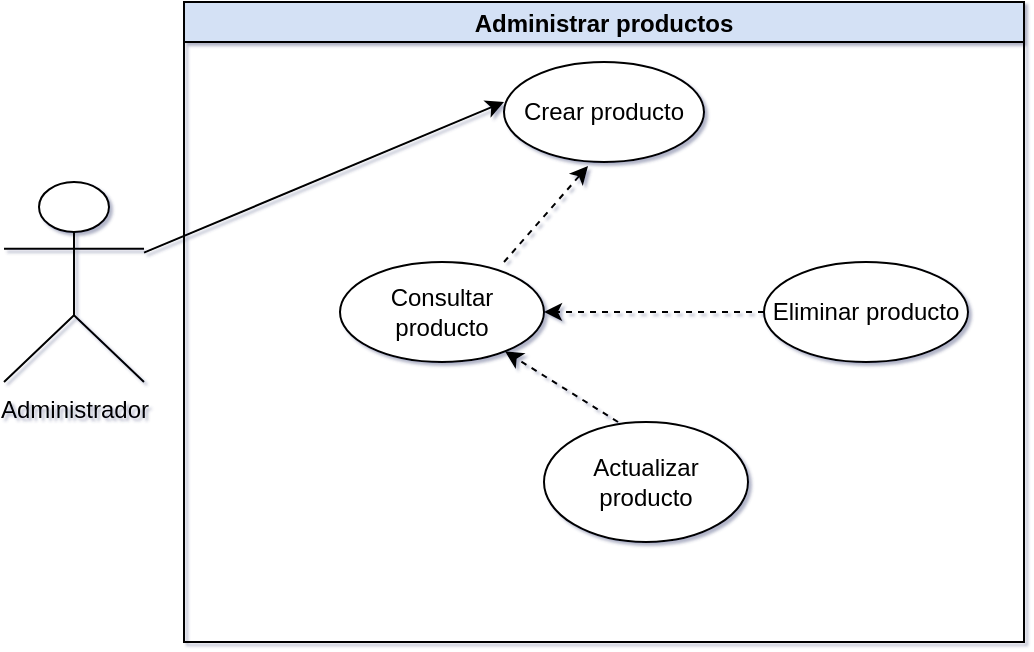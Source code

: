 <mxfile version="15.2.9" type="google" pages="2"><diagram name="Page-1" id="e7e014a7-5840-1c2e-5031-d8a46d1fe8dd"><mxGraphModel dx="868" dy="1562" grid="1" gridSize="10" guides="1" tooltips="1" connect="1" arrows="1" fold="1" page="1" pageScale="1" pageWidth="827" pageHeight="1169" background="#ffffff" math="0" shadow="1"><root><mxCell id="0"/><mxCell id="1" parent="0"/><mxCell id="AP3mF-5_AqiITcYru7Ct-41" value="Administrador" style="shape=umlActor;verticalLabelPosition=bottom;verticalAlign=top;html=1;outlineConnect=0;" parent="1" vertex="1"><mxGeometry x="120" y="-40" width="70" height="100" as="geometry"/></mxCell><mxCell id="AP3mF-5_AqiITcYru7Ct-43" value="Administrar productos" style="swimlane;fillColor=#D4E1F5;startSize=20;" parent="1" vertex="1"><mxGeometry x="210" y="-130" width="420" height="320" as="geometry"/></mxCell><mxCell id="AP3mF-5_AqiITcYru7Ct-51" value="Consultar producto" style="ellipse;whiteSpace=wrap;html=1;" parent="AP3mF-5_AqiITcYru7Ct-43" vertex="1"><mxGeometry x="78" y="130" width="102" height="50" as="geometry"/></mxCell><mxCell id="VM7OoC-Uda6QADOLbBne-54" value="Crear producto" style="ellipse;whiteSpace=wrap;html=1;" parent="AP3mF-5_AqiITcYru7Ct-43" vertex="1"><mxGeometry x="160" y="30" width="100" height="50" as="geometry"/></mxCell><mxCell id="ceJWjQGdg1S17Fdb98JM-2" value="Eliminar producto" style="ellipse;whiteSpace=wrap;html=1;" vertex="1" parent="AP3mF-5_AqiITcYru7Ct-43"><mxGeometry x="290" y="130" width="102" height="50" as="geometry"/></mxCell><mxCell id="ceJWjQGdg1S17Fdb98JM-1" value="Actualizar producto" style="ellipse;whiteSpace=wrap;html=1;" vertex="1" parent="AP3mF-5_AqiITcYru7Ct-43"><mxGeometry x="180" y="210" width="102" height="60" as="geometry"/></mxCell><mxCell id="ceJWjQGdg1S17Fdb98JM-3" value="" style="endArrow=classic;html=1;exitX=0.804;exitY=0;exitDx=0;exitDy=0;exitPerimeter=0;dashed=1;entryX=0.42;entryY=1.04;entryDx=0;entryDy=0;entryPerimeter=0;" edge="1" parent="AP3mF-5_AqiITcYru7Ct-43" source="AP3mF-5_AqiITcYru7Ct-51" target="VM7OoC-Uda6QADOLbBne-54"><mxGeometry width="50" height="50" relative="1" as="geometry"><mxPoint x="210" y="210" as="sourcePoint"/><mxPoint x="240" y="100" as="targetPoint"/></mxGeometry></mxCell><mxCell id="ceJWjQGdg1S17Fdb98JM-4" value="" style="endArrow=classic;html=1;exitX=0;exitY=0.5;exitDx=0;exitDy=0;entryX=1;entryY=0.5;entryDx=0;entryDy=0;dashed=1;" edge="1" parent="AP3mF-5_AqiITcYru7Ct-43" source="ceJWjQGdg1S17Fdb98JM-2" target="AP3mF-5_AqiITcYru7Ct-51"><mxGeometry width="50" height="50" relative="1" as="geometry"><mxPoint x="210" y="200" as="sourcePoint"/><mxPoint x="260" y="150" as="targetPoint"/></mxGeometry></mxCell><mxCell id="ceJWjQGdg1S17Fdb98JM-5" value="" style="endArrow=classic;html=1;dashed=1;exitX=0.363;exitY=0;exitDx=0;exitDy=0;exitPerimeter=0;" edge="1" parent="AP3mF-5_AqiITcYru7Ct-43" source="ceJWjQGdg1S17Fdb98JM-1" target="AP3mF-5_AqiITcYru7Ct-51"><mxGeometry width="50" height="50" relative="1" as="geometry"><mxPoint x="210" y="200" as="sourcePoint"/><mxPoint x="260" y="150" as="targetPoint"/></mxGeometry></mxCell><mxCell id="ceJWjQGdg1S17Fdb98JM-6" value="" style="endArrow=classic;html=1;entryX=0;entryY=0.4;entryDx=0;entryDy=0;entryPerimeter=0;" edge="1" parent="1" source="AP3mF-5_AqiITcYru7Ct-41" target="VM7OoC-Uda6QADOLbBne-54"><mxGeometry width="50" height="50" relative="1" as="geometry"><mxPoint x="160" y="50" as="sourcePoint"/><mxPoint x="200" y="10" as="targetPoint"/></mxGeometry></mxCell></root></mxGraphModel></diagram><diagram id="K6lNJmlYE7r5BMz7WaPa" name="Page-2"><mxGraphModel dx="1108" dy="593" grid="1" gridSize="10" guides="1" tooltips="1" connect="1" arrows="1" fold="1" page="1" pageScale="1" pageWidth="827" pageHeight="1169" math="0" shadow="0"><root><mxCell id="sIbe1IPgKpozMGF0D4Zo-0"/><mxCell id="sIbe1IPgKpozMGF0D4Zo-1" parent="sIbe1IPgKpozMGF0D4Zo-0"/></root></mxGraphModel></diagram></mxfile>
